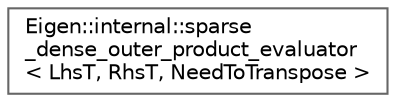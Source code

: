 digraph "Graphical Class Hierarchy"
{
 // LATEX_PDF_SIZE
  bgcolor="transparent";
  edge [fontname=Helvetica,fontsize=10,labelfontname=Helvetica,labelfontsize=10];
  node [fontname=Helvetica,fontsize=10,shape=box,height=0.2,width=0.4];
  rankdir="LR";
  Node0 [id="Node000000",label="Eigen::internal::sparse\l_dense_outer_product_evaluator\l\< LhsT, RhsT, NeedToTranspose \>",height=0.2,width=0.4,color="grey40", fillcolor="white", style="filled",URL="$structEigen_1_1internal_1_1sparse__dense__outer__product__evaluator.html",tooltip=" "];
}
